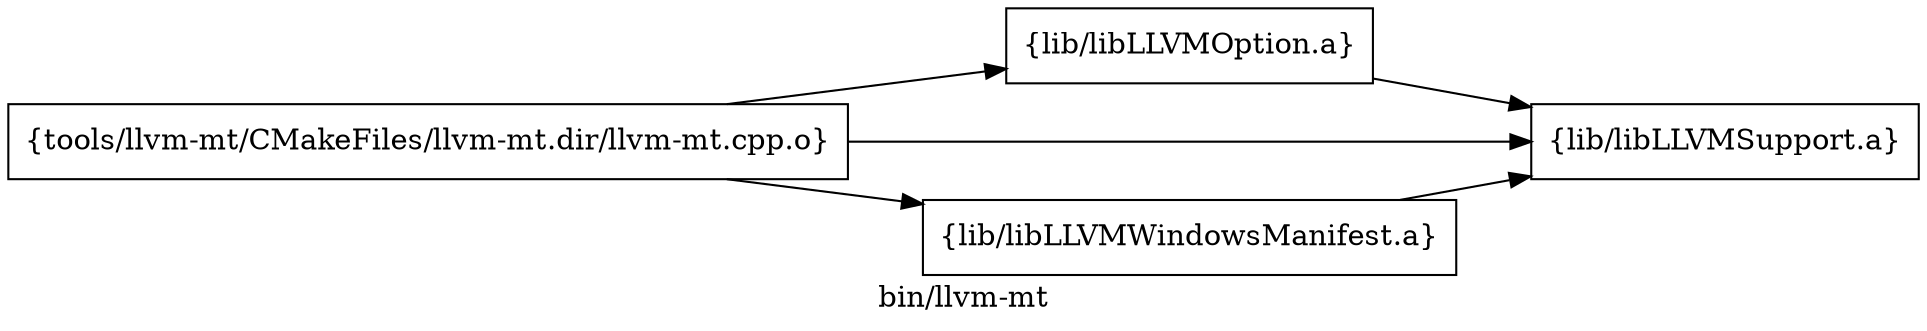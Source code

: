 digraph "bin/llvm-mt" {
	label="bin/llvm-mt";
	rankdir=LR;
	{ rank=same; Node0x559df6e4d688;  }

	Node0x559df6e4d688 [shape=record,shape=box,group=0,label="{tools/llvm-mt/CMakeFiles/llvm-mt.dir/llvm-mt.cpp.o}"];
	Node0x559df6e4d688 -> Node0x559df6e4b9c8;
	Node0x559df6e4d688 -> Node0x559df6e4b4c8;
	Node0x559df6e4d688 -> Node0x559df6e4b068;
	Node0x559df6e4b9c8 [shape=record,shape=box,group=0,label="{lib/libLLVMOption.a}"];
	Node0x559df6e4b9c8 -> Node0x559df6e4b4c8;
	Node0x559df6e4b4c8 [shape=record,shape=box,group=0,label="{lib/libLLVMSupport.a}"];
	Node0x559df6e4b068 [shape=record,shape=box,group=0,label="{lib/libLLVMWindowsManifest.a}"];
	Node0x559df6e4b068 -> Node0x559df6e4b4c8;
}
